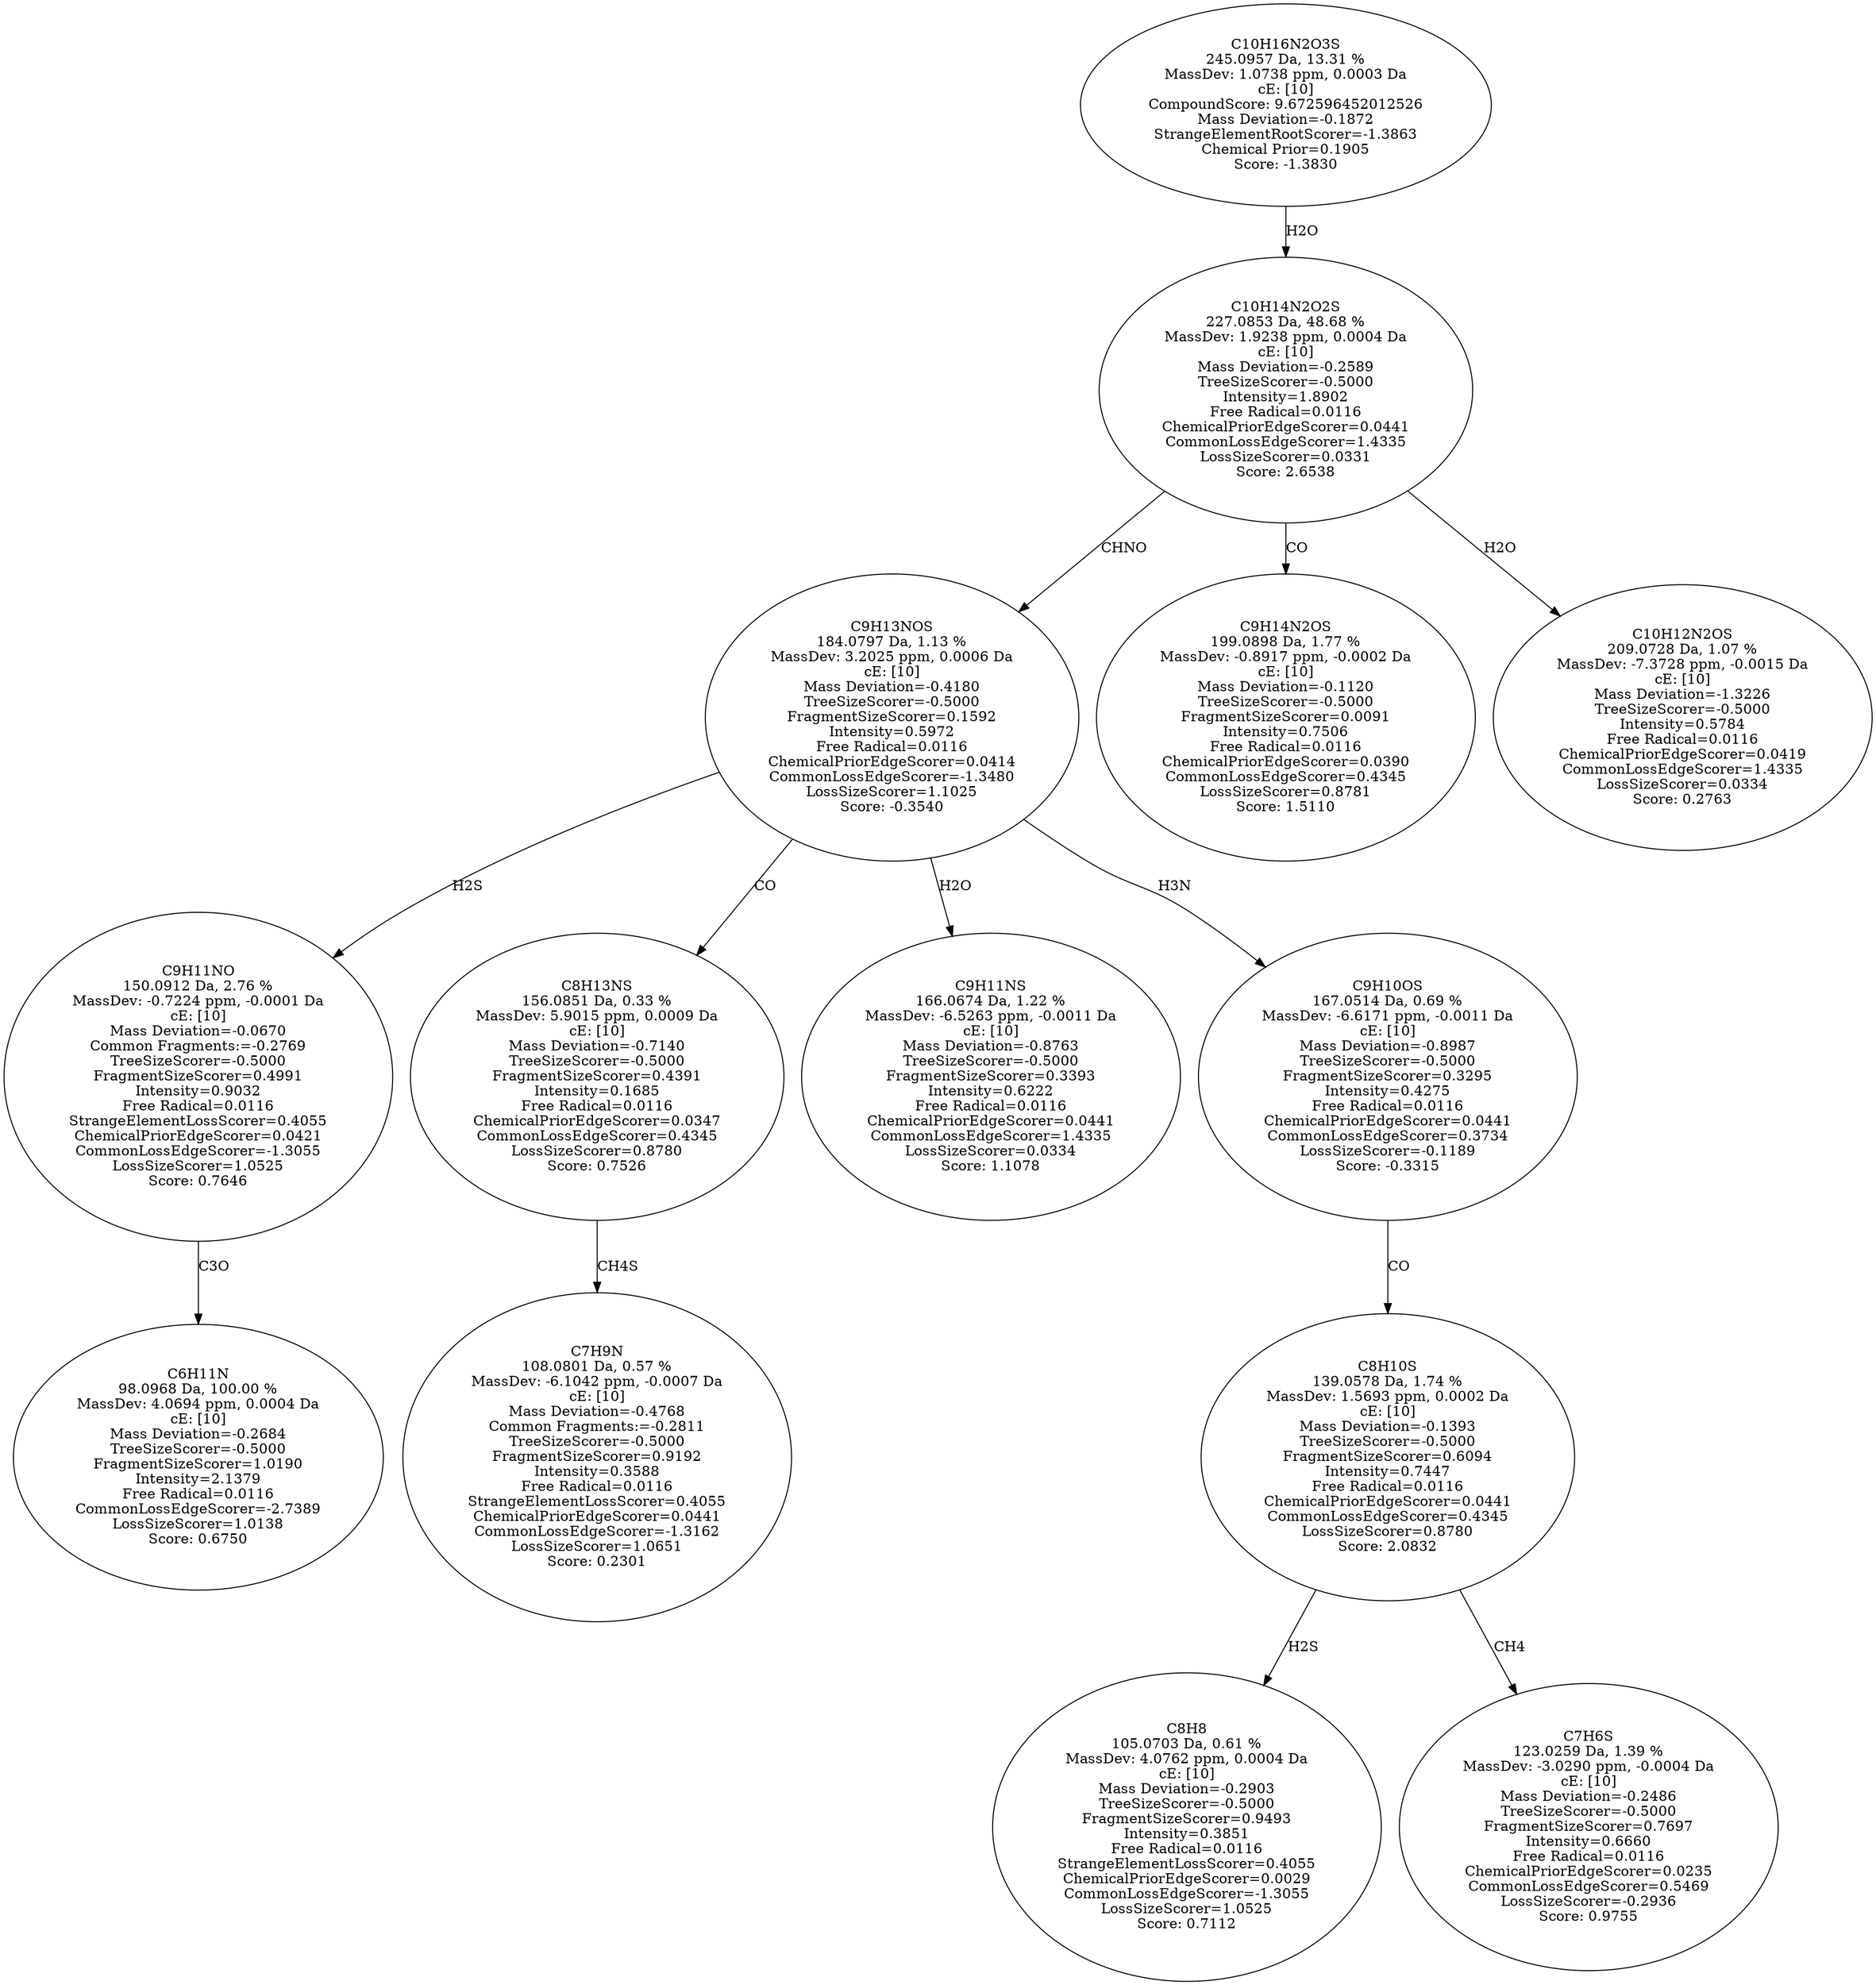 strict digraph {
v1 [label="C6H11N\n98.0968 Da, 100.00 %\nMassDev: 4.0694 ppm, 0.0004 Da\ncE: [10]\nMass Deviation=-0.2684\nTreeSizeScorer=-0.5000\nFragmentSizeScorer=1.0190\nIntensity=2.1379\nFree Radical=0.0116\nCommonLossEdgeScorer=-2.7389\nLossSizeScorer=1.0138\nScore: 0.6750"];
v2 [label="C9H11NO\n150.0912 Da, 2.76 %\nMassDev: -0.7224 ppm, -0.0001 Da\ncE: [10]\nMass Deviation=-0.0670\nCommon Fragments:=-0.2769\nTreeSizeScorer=-0.5000\nFragmentSizeScorer=0.4991\nIntensity=0.9032\nFree Radical=0.0116\nStrangeElementLossScorer=0.4055\nChemicalPriorEdgeScorer=0.0421\nCommonLossEdgeScorer=-1.3055\nLossSizeScorer=1.0525\nScore: 0.7646"];
v3 [label="C7H9N\n108.0801 Da, 0.57 %\nMassDev: -6.1042 ppm, -0.0007 Da\ncE: [10]\nMass Deviation=-0.4768\nCommon Fragments:=-0.2811\nTreeSizeScorer=-0.5000\nFragmentSizeScorer=0.9192\nIntensity=0.3588\nFree Radical=0.0116\nStrangeElementLossScorer=0.4055\nChemicalPriorEdgeScorer=0.0441\nCommonLossEdgeScorer=-1.3162\nLossSizeScorer=1.0651\nScore: 0.2301"];
v4 [label="C8H13NS\n156.0851 Da, 0.33 %\nMassDev: 5.9015 ppm, 0.0009 Da\ncE: [10]\nMass Deviation=-0.7140\nTreeSizeScorer=-0.5000\nFragmentSizeScorer=0.4391\nIntensity=0.1685\nFree Radical=0.0116\nChemicalPriorEdgeScorer=0.0347\nCommonLossEdgeScorer=0.4345\nLossSizeScorer=0.8780\nScore: 0.7526"];
v5 [label="C9H11NS\n166.0674 Da, 1.22 %\nMassDev: -6.5263 ppm, -0.0011 Da\ncE: [10]\nMass Deviation=-0.8763\nTreeSizeScorer=-0.5000\nFragmentSizeScorer=0.3393\nIntensity=0.6222\nFree Radical=0.0116\nChemicalPriorEdgeScorer=0.0441\nCommonLossEdgeScorer=1.4335\nLossSizeScorer=0.0334\nScore: 1.1078"];
v6 [label="C8H8\n105.0703 Da, 0.61 %\nMassDev: 4.0762 ppm, 0.0004 Da\ncE: [10]\nMass Deviation=-0.2903\nTreeSizeScorer=-0.5000\nFragmentSizeScorer=0.9493\nIntensity=0.3851\nFree Radical=0.0116\nStrangeElementLossScorer=0.4055\nChemicalPriorEdgeScorer=0.0029\nCommonLossEdgeScorer=-1.3055\nLossSizeScorer=1.0525\nScore: 0.7112"];
v7 [label="C7H6S\n123.0259 Da, 1.39 %\nMassDev: -3.0290 ppm, -0.0004 Da\ncE: [10]\nMass Deviation=-0.2486\nTreeSizeScorer=-0.5000\nFragmentSizeScorer=0.7697\nIntensity=0.6660\nFree Radical=0.0116\nChemicalPriorEdgeScorer=0.0235\nCommonLossEdgeScorer=0.5469\nLossSizeScorer=-0.2936\nScore: 0.9755"];
v8 [label="C8H10S\n139.0578 Da, 1.74 %\nMassDev: 1.5693 ppm, 0.0002 Da\ncE: [10]\nMass Deviation=-0.1393\nTreeSizeScorer=-0.5000\nFragmentSizeScorer=0.6094\nIntensity=0.7447\nFree Radical=0.0116\nChemicalPriorEdgeScorer=0.0441\nCommonLossEdgeScorer=0.4345\nLossSizeScorer=0.8780\nScore: 2.0832"];
v9 [label="C9H10OS\n167.0514 Da, 0.69 %\nMassDev: -6.6171 ppm, -0.0011 Da\ncE: [10]\nMass Deviation=-0.8987\nTreeSizeScorer=-0.5000\nFragmentSizeScorer=0.3295\nIntensity=0.4275\nFree Radical=0.0116\nChemicalPriorEdgeScorer=0.0441\nCommonLossEdgeScorer=0.3734\nLossSizeScorer=-0.1189\nScore: -0.3315"];
v10 [label="C9H13NOS\n184.0797 Da, 1.13 %\nMassDev: 3.2025 ppm, 0.0006 Da\ncE: [10]\nMass Deviation=-0.4180\nTreeSizeScorer=-0.5000\nFragmentSizeScorer=0.1592\nIntensity=0.5972\nFree Radical=0.0116\nChemicalPriorEdgeScorer=0.0414\nCommonLossEdgeScorer=-1.3480\nLossSizeScorer=1.1025\nScore: -0.3540"];
v11 [label="C9H14N2OS\n199.0898 Da, 1.77 %\nMassDev: -0.8917 ppm, -0.0002 Da\ncE: [10]\nMass Deviation=-0.1120\nTreeSizeScorer=-0.5000\nFragmentSizeScorer=0.0091\nIntensity=0.7506\nFree Radical=0.0116\nChemicalPriorEdgeScorer=0.0390\nCommonLossEdgeScorer=0.4345\nLossSizeScorer=0.8781\nScore: 1.5110"];
v12 [label="C10H12N2OS\n209.0728 Da, 1.07 %\nMassDev: -7.3728 ppm, -0.0015 Da\ncE: [10]\nMass Deviation=-1.3226\nTreeSizeScorer=-0.5000\nIntensity=0.5784\nFree Radical=0.0116\nChemicalPriorEdgeScorer=0.0419\nCommonLossEdgeScorer=1.4335\nLossSizeScorer=0.0334\nScore: 0.2763"];
v13 [label="C10H14N2O2S\n227.0853 Da, 48.68 %\nMassDev: 1.9238 ppm, 0.0004 Da\ncE: [10]\nMass Deviation=-0.2589\nTreeSizeScorer=-0.5000\nIntensity=1.8902\nFree Radical=0.0116\nChemicalPriorEdgeScorer=0.0441\nCommonLossEdgeScorer=1.4335\nLossSizeScorer=0.0331\nScore: 2.6538"];
v14 [label="C10H16N2O3S\n245.0957 Da, 13.31 %\nMassDev: 1.0738 ppm, 0.0003 Da\ncE: [10]\nCompoundScore: 9.672596452012526\nMass Deviation=-0.1872\nStrangeElementRootScorer=-1.3863\nChemical Prior=0.1905\nScore: -1.3830"];
v2 -> v1 [label="C3O"];
v10 -> v2 [label="H2S"];
v4 -> v3 [label="CH4S"];
v10 -> v4 [label="CO"];
v10 -> v5 [label="H2O"];
v8 -> v6 [label="H2S"];
v8 -> v7 [label="CH4"];
v9 -> v8 [label="CO"];
v10 -> v9 [label="H3N"];
v13 -> v10 [label="CHNO"];
v13 -> v11 [label="CO"];
v13 -> v12 [label="H2O"];
v14 -> v13 [label="H2O"];
}